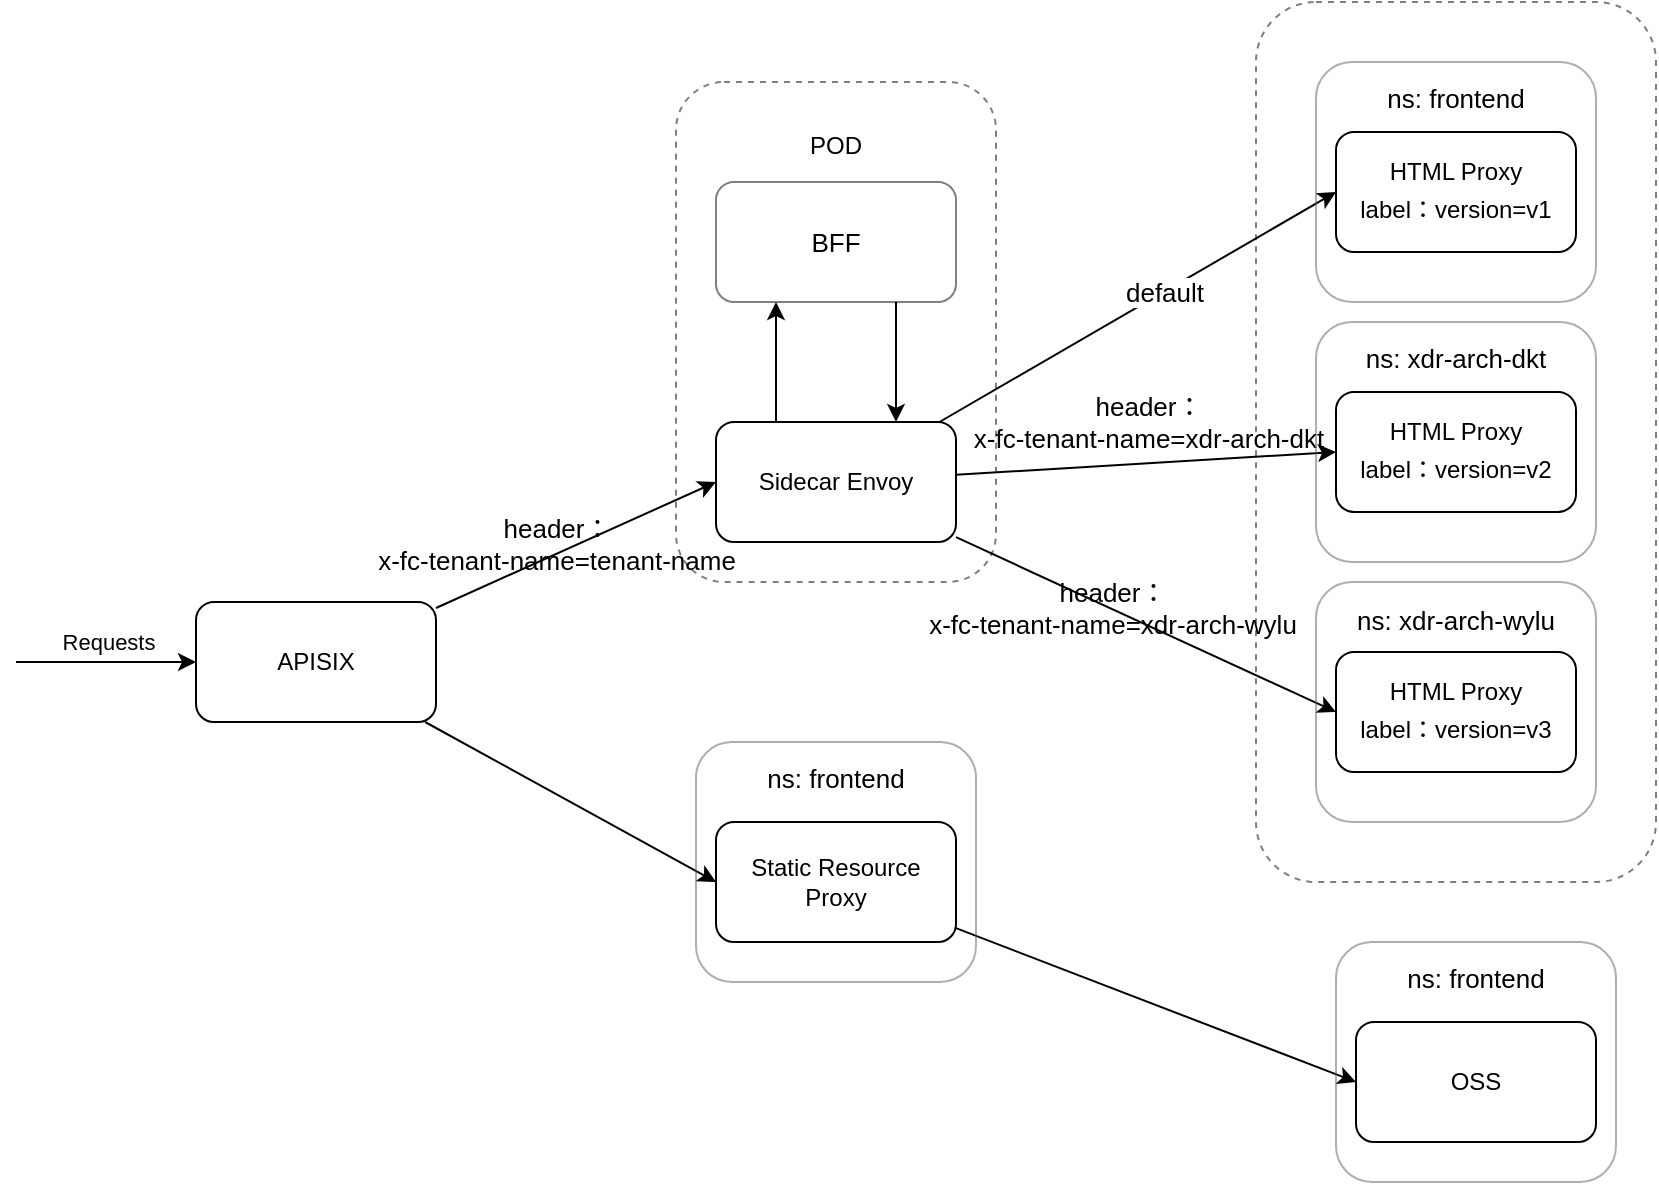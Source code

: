 <mxfile version="20.8.20" type="github">
  <diagram name="第 1 页" id="EKEydozNS6sU97w0jHo2">
    <mxGraphModel dx="2074" dy="1163" grid="1" gridSize="10" guides="1" tooltips="1" connect="1" arrows="1" fold="1" page="1" pageScale="1" pageWidth="1500" pageHeight="1100" math="0" shadow="0">
      <root>
        <mxCell id="0" />
        <mxCell id="1" parent="0" />
        <mxCell id="02rroqqpWlZLRVG9VPpe-22" style="edgeStyle=none;rounded=0;orthogonalLoop=1;jettySize=auto;html=1;entryX=0;entryY=0.5;entryDx=0;entryDy=0;fontSize=13;" parent="1" source="02rroqqpWlZLRVG9VPpe-2" target="02rroqqpWlZLRVG9VPpe-7" edge="1">
          <mxGeometry relative="1" as="geometry" />
        </mxCell>
        <mxCell id="02rroqqpWlZLRVG9VPpe-35" value="default" style="edgeLabel;html=1;align=center;verticalAlign=middle;resizable=0;points=[];fontSize=13;" parent="02rroqqpWlZLRVG9VPpe-22" vertex="1" connectable="0">
          <mxGeometry x="0.132" relative="1" as="geometry">
            <mxPoint as="offset" />
          </mxGeometry>
        </mxCell>
        <mxCell id="02rroqqpWlZLRVG9VPpe-23" style="edgeStyle=none;rounded=0;orthogonalLoop=1;jettySize=auto;html=1;fontSize=13;entryX=0;entryY=0.5;entryDx=0;entryDy=0;" parent="1" source="02rroqqpWlZLRVG9VPpe-2" target="02rroqqpWlZLRVG9VPpe-3" edge="1">
          <mxGeometry relative="1" as="geometry">
            <mxPoint x="630" y="420" as="targetPoint" />
          </mxGeometry>
        </mxCell>
        <mxCell id="02rroqqpWlZLRVG9VPpe-32" value="header：&lt;br&gt;x-fc-tenant-name=xdr-arch-dkt" style="edgeLabel;html=1;align=center;verticalAlign=middle;resizable=0;points=[];fontSize=13;labelBackgroundColor=none;" parent="02rroqqpWlZLRVG9VPpe-23" vertex="1" connectable="0">
          <mxGeometry x="-0.264" y="-2" relative="1" as="geometry">
            <mxPoint x="26" y="-24" as="offset" />
          </mxGeometry>
        </mxCell>
        <mxCell id="02rroqqpWlZLRVG9VPpe-24" style="edgeStyle=none;rounded=0;orthogonalLoop=1;jettySize=auto;html=1;entryX=0;entryY=0.5;entryDx=0;entryDy=0;fontSize=13;" parent="1" source="02rroqqpWlZLRVG9VPpe-2" target="02rroqqpWlZLRVG9VPpe-8" edge="1">
          <mxGeometry relative="1" as="geometry" />
        </mxCell>
        <mxCell id="02rroqqpWlZLRVG9VPpe-34" value="header：&lt;br style=&quot;border-color: var(--border-color);&quot;&gt;&lt;span style=&quot;&quot;&gt;x-fc-tenant-name=xdr-arch-wylu&lt;/span&gt;" style="edgeLabel;html=1;align=center;verticalAlign=middle;resizable=0;points=[];fontSize=13;labelBackgroundColor=none;" parent="02rroqqpWlZLRVG9VPpe-24" vertex="1" connectable="0">
          <mxGeometry x="-0.181" relative="1" as="geometry">
            <mxPoint y="-1" as="offset" />
          </mxGeometry>
        </mxCell>
        <mxCell id="02rroqqpWlZLRVG9VPpe-28" style="edgeStyle=none;rounded=0;orthogonalLoop=1;jettySize=auto;html=1;entryX=0.5;entryY=1;entryDx=0;entryDy=0;fontSize=13;" parent="1" edge="1">
          <mxGeometry relative="1" as="geometry">
            <mxPoint x="450" y="390" as="sourcePoint" />
            <mxPoint x="450" y="330" as="targetPoint" />
          </mxGeometry>
        </mxCell>
        <mxCell id="02rroqqpWlZLRVG9VPpe-2" value="Sidecar Envoy" style="rounded=1;whiteSpace=wrap;html=1;" parent="1" vertex="1">
          <mxGeometry x="420" y="390" width="120" height="60" as="geometry" />
        </mxCell>
        <mxCell id="02rroqqpWlZLRVG9VPpe-3" value="&lt;p style=&quot;line-height: 80%;&quot;&gt;HTML Proxy&lt;br style=&quot;border-color: var(--border-color);&quot;&gt;&lt;br style=&quot;border-color: var(--border-color);&quot;&gt;label：version=v2&lt;br&gt;&lt;/p&gt;" style="rounded=1;whiteSpace=wrap;html=1;" parent="1" vertex="1">
          <mxGeometry x="730" y="375" width="120" height="60" as="geometry" />
        </mxCell>
        <mxCell id="02rroqqpWlZLRVG9VPpe-25" style="edgeStyle=none;rounded=0;orthogonalLoop=1;jettySize=auto;html=1;entryX=0;entryY=0.5;entryDx=0;entryDy=0;fontSize=13;" parent="1" source="02rroqqpWlZLRVG9VPpe-4" target="02rroqqpWlZLRVG9VPpe-6" edge="1">
          <mxGeometry relative="1" as="geometry" />
        </mxCell>
        <mxCell id="02rroqqpWlZLRVG9VPpe-4" value="Static Resource Proxy" style="rounded=1;whiteSpace=wrap;html=1;" parent="1" vertex="1">
          <mxGeometry x="420" y="590" width="120" height="60" as="geometry" />
        </mxCell>
        <mxCell id="02rroqqpWlZLRVG9VPpe-20" style="rounded=0;orthogonalLoop=1;jettySize=auto;html=1;entryX=0;entryY=0.5;entryDx=0;entryDy=0;fontSize=13;" parent="1" source="02rroqqpWlZLRVG9VPpe-5" target="02rroqqpWlZLRVG9VPpe-2" edge="1">
          <mxGeometry relative="1" as="geometry" />
        </mxCell>
        <mxCell id="02rroqqpWlZLRVG9VPpe-26" value="header：&lt;br&gt;x-fc-tenant-name=tenant-name" style="edgeLabel;html=1;align=center;verticalAlign=middle;resizable=0;points=[];fontSize=13;labelBackgroundColor=none;" parent="02rroqqpWlZLRVG9VPpe-20" vertex="1" connectable="0">
          <mxGeometry x="0.185" y="-3" relative="1" as="geometry">
            <mxPoint x="-24" y="2" as="offset" />
          </mxGeometry>
        </mxCell>
        <mxCell id="02rroqqpWlZLRVG9VPpe-21" style="edgeStyle=none;rounded=0;orthogonalLoop=1;jettySize=auto;html=1;entryX=0;entryY=0.5;entryDx=0;entryDy=0;fontSize=13;" parent="1" source="02rroqqpWlZLRVG9VPpe-5" target="02rroqqpWlZLRVG9VPpe-4" edge="1">
          <mxGeometry relative="1" as="geometry" />
        </mxCell>
        <mxCell id="02rroqqpWlZLRVG9VPpe-5" value="APISIX" style="rounded=1;whiteSpace=wrap;html=1;" parent="1" vertex="1">
          <mxGeometry x="160" y="480" width="120" height="60" as="geometry" />
        </mxCell>
        <mxCell id="02rroqqpWlZLRVG9VPpe-6" value="OSS" style="rounded=1;whiteSpace=wrap;html=1;fillColor=default;" parent="1" vertex="1">
          <mxGeometry x="740" y="690" width="120" height="60" as="geometry" />
        </mxCell>
        <mxCell id="02rroqqpWlZLRVG9VPpe-7" value="&lt;p style=&quot;line-height: 80%;&quot;&gt;HTML Proxy&lt;br&gt;&lt;br&gt;label：version=v1&lt;/p&gt;" style="rounded=1;whiteSpace=wrap;html=1;" parent="1" vertex="1">
          <mxGeometry x="730" y="245" width="120" height="60" as="geometry" />
        </mxCell>
        <mxCell id="02rroqqpWlZLRVG9VPpe-8" value="&lt;p style=&quot;line-height: 80%;&quot;&gt;HTML Proxy&lt;br style=&quot;border-color: var(--border-color);&quot;&gt;&lt;br style=&quot;border-color: var(--border-color);&quot;&gt;label：version=v3&lt;/p&gt;" style="rounded=1;whiteSpace=wrap;html=1;" parent="1" vertex="1">
          <mxGeometry x="730" y="505" width="120" height="60" as="geometry" />
        </mxCell>
        <mxCell id="02rroqqpWlZLRVG9VPpe-9" value="" style="endArrow=classic;html=1;rounded=0;entryX=0;entryY=0.5;entryDx=0;entryDy=0;" parent="1" target="02rroqqpWlZLRVG9VPpe-5" edge="1">
          <mxGeometry width="50" height="50" relative="1" as="geometry">
            <mxPoint x="70" y="510" as="sourcePoint" />
            <mxPoint x="110" y="490" as="targetPoint" />
          </mxGeometry>
        </mxCell>
        <mxCell id="02rroqqpWlZLRVG9VPpe-10" value="Requests" style="edgeLabel;html=1;align=center;verticalAlign=middle;resizable=0;points=[];" parent="02rroqqpWlZLRVG9VPpe-9" vertex="1" connectable="0">
          <mxGeometry x="-0.01" relative="1" as="geometry">
            <mxPoint x="1" y="-10" as="offset" />
          </mxGeometry>
        </mxCell>
        <mxCell id="02rroqqpWlZLRVG9VPpe-16" value="" style="rounded=1;whiteSpace=wrap;html=1;fillStyle=auto;fillColor=none;opacity=50;dashed=1;strokeColor=default;strokeWidth=1;" parent="1" vertex="1">
          <mxGeometry x="690" y="180" width="200" height="440" as="geometry" />
        </mxCell>
        <mxCell id="02rroqqpWlZLRVG9VPpe-17" value="&lt;p style=&quot;text-align: justify; line-height: 120%; font-size: 13px;&quot;&gt;&lt;font style=&quot;font-size: 13px;&quot;&gt;ns: xdr-arch-dkt&lt;/font&gt;&lt;/p&gt;&lt;p style=&quot;text-align: justify; line-height: 120%; font-size: 13px;&quot;&gt;&lt;font style=&quot;font-size: 13px;&quot;&gt;&lt;br&gt;&lt;/font&gt;&lt;/p&gt;&lt;p style=&quot;text-align: justify; line-height: 120%; font-size: 13px;&quot;&gt;&lt;font style=&quot;font-size: 13px;&quot;&gt;&lt;br&gt;&lt;/font&gt;&lt;/p&gt;&lt;p style=&quot;text-align: justify; line-height: 100%; font-size: 13px;&quot;&gt;&lt;br&gt;&lt;/p&gt;" style="rounded=1;whiteSpace=wrap;html=1;fillStyle=auto;fillColor=none;opacity=50;strokeColor=#5e5e5e;align=center;" parent="1" vertex="1">
          <mxGeometry x="720" y="340" width="140" height="120" as="geometry" />
        </mxCell>
        <mxCell id="02rroqqpWlZLRVG9VPpe-18" value="&lt;p style=&quot;text-align: justify; line-height: 120%; font-size: 13px;&quot;&gt;&lt;font style=&quot;font-size: 13px;&quot;&gt;ns: frontend&lt;/font&gt;&lt;/p&gt;&lt;p style=&quot;text-align: justify; line-height: 120%; font-size: 13px;&quot;&gt;&lt;font style=&quot;font-size: 13px;&quot;&gt;&lt;br&gt;&lt;/font&gt;&lt;/p&gt;&lt;p style=&quot;text-align: justify; line-height: 120%; font-size: 13px;&quot;&gt;&lt;font style=&quot;font-size: 13px;&quot;&gt;&lt;br&gt;&lt;/font&gt;&lt;/p&gt;&lt;p style=&quot;text-align: justify; line-height: 100%; font-size: 13px;&quot;&gt;&lt;br&gt;&lt;/p&gt;" style="rounded=1;whiteSpace=wrap;html=1;fillStyle=auto;fillColor=none;opacity=50;strokeColor=#5e5e5e;align=center;" parent="1" vertex="1">
          <mxGeometry x="720" y="210" width="140" height="120" as="geometry" />
        </mxCell>
        <mxCell id="02rroqqpWlZLRVG9VPpe-19" value="&lt;p style=&quot;text-align: justify; line-height: 120%; font-size: 13px;&quot;&gt;&lt;font style=&quot;font-size: 13px;&quot;&gt;ns: xdr-arch-wylu&lt;/font&gt;&lt;/p&gt;&lt;p style=&quot;text-align: justify; line-height: 120%; font-size: 13px;&quot;&gt;&lt;font style=&quot;font-size: 13px;&quot;&gt;&lt;br&gt;&lt;/font&gt;&lt;/p&gt;&lt;p style=&quot;text-align: justify; line-height: 100%; font-size: 13px;&quot;&gt;&lt;br&gt;&lt;/p&gt;&lt;p style=&quot;text-align: justify; line-height: 100%; font-size: 13px;&quot;&gt;&lt;br&gt;&lt;/p&gt;" style="rounded=1;whiteSpace=wrap;html=1;fillStyle=auto;fillColor=none;opacity=50;strokeColor=#5e5e5e;align=center;" parent="1" vertex="1">
          <mxGeometry x="720" y="470" width="140" height="120" as="geometry" />
        </mxCell>
        <mxCell id="02rroqqpWlZLRVG9VPpe-29" style="edgeStyle=none;rounded=0;orthogonalLoop=1;jettySize=auto;html=1;entryX=0.5;entryY=0;entryDx=0;entryDy=0;fontSize=13;" parent="1" edge="1">
          <mxGeometry relative="1" as="geometry">
            <mxPoint x="510" y="330" as="sourcePoint" />
            <mxPoint x="510" y="390" as="targetPoint" />
          </mxGeometry>
        </mxCell>
        <mxCell id="02rroqqpWlZLRVG9VPpe-27" value="BFF" style="rounded=1;whiteSpace=wrap;html=1;fillStyle=auto;strokeColor=default;strokeWidth=1;fontSize=13;fillColor=default;opacity=50;" parent="1" vertex="1">
          <mxGeometry x="420" y="270" width="120" height="60" as="geometry" />
        </mxCell>
        <mxCell id="02rroqqpWlZLRVG9VPpe-36" value="&lt;p style=&quot;text-align: justify; line-height: 120%; font-size: 13px;&quot;&gt;&lt;font style=&quot;font-size: 13px;&quot;&gt;ns: frontend&lt;/font&gt;&lt;/p&gt;&lt;p style=&quot;text-align: justify; line-height: 120%; font-size: 13px;&quot;&gt;&lt;font style=&quot;font-size: 13px;&quot;&gt;&lt;br&gt;&lt;/font&gt;&lt;/p&gt;&lt;p style=&quot;text-align: justify; line-height: 120%; font-size: 13px;&quot;&gt;&lt;font style=&quot;font-size: 13px;&quot;&gt;&lt;br&gt;&lt;/font&gt;&lt;/p&gt;&lt;p style=&quot;text-align: justify; line-height: 100%; font-size: 13px;&quot;&gt;&lt;br&gt;&lt;/p&gt;" style="rounded=1;whiteSpace=wrap;html=1;fillStyle=auto;fillColor=none;opacity=50;strokeColor=#5e5e5e;align=center;" parent="1" vertex="1">
          <mxGeometry x="410" y="550" width="140" height="120" as="geometry" />
        </mxCell>
        <mxCell id="02rroqqpWlZLRVG9VPpe-37" value="&lt;p style=&quot;text-align: justify; line-height: 120%; font-size: 13px;&quot;&gt;&lt;font style=&quot;font-size: 13px;&quot;&gt;ns: frontend&lt;/font&gt;&lt;/p&gt;&lt;p style=&quot;text-align: justify; line-height: 120%; font-size: 13px;&quot;&gt;&lt;font style=&quot;font-size: 13px;&quot;&gt;&lt;br&gt;&lt;/font&gt;&lt;/p&gt;&lt;p style=&quot;text-align: justify; line-height: 120%; font-size: 13px;&quot;&gt;&lt;font style=&quot;font-size: 13px;&quot;&gt;&lt;br&gt;&lt;/font&gt;&lt;/p&gt;&lt;p style=&quot;text-align: justify; line-height: 100%; font-size: 13px;&quot;&gt;&lt;br&gt;&lt;/p&gt;" style="rounded=1;whiteSpace=wrap;html=1;fillStyle=auto;fillColor=none;opacity=50;strokeColor=#5e5e5e;align=center;" parent="1" vertex="1">
          <mxGeometry x="730" y="650" width="140" height="120" as="geometry" />
        </mxCell>
        <mxCell id="s6OGiZLeyRhXO-4kLQDA-1" value="&lt;br&gt;POD&lt;br&gt;&lt;br&gt;&lt;br&gt;&lt;br&gt;&lt;br&gt;&lt;br&gt;&lt;br&gt;&lt;br&gt;&lt;br&gt;&lt;br&gt;&lt;br&gt;&lt;br&gt;&lt;br&gt;&lt;br&gt;&lt;br&gt;" style="rounded=1;whiteSpace=wrap;html=1;fillStyle=auto;fillColor=none;opacity=50;strokeColor=default;strokeWidth=1;dashed=1;" vertex="1" parent="1">
          <mxGeometry x="400" y="220" width="160" height="250" as="geometry" />
        </mxCell>
      </root>
    </mxGraphModel>
  </diagram>
</mxfile>
